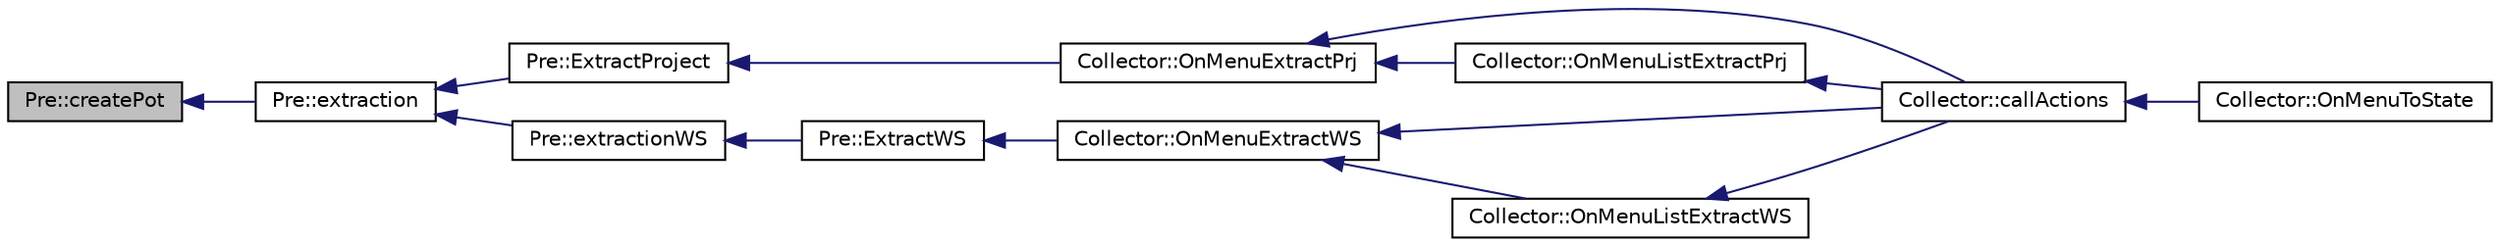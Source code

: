 digraph "Pre::createPot"
{
  edge [fontname="Helvetica",fontsize="10",labelfontname="Helvetica",labelfontsize="10"];
  node [fontname="Helvetica",fontsize="10",shape=record];
  rankdir="LR";
  Node124 [label="Pre::createPot",height=0.2,width=0.4,color="black", fillcolor="grey75", style="filled", fontcolor="black"];
  Node124 -> Node125 [dir="back",color="midnightblue",fontsize="10",style="solid",fontname="Helvetica"];
  Node125 [label="Pre::extraction",height=0.2,width=0.4,color="black", fillcolor="white", style="filled",URL="$class_pre.html#aa8a36aa79595248482a3865095fe0a65",tooltip="Extract the strings translatable from a project. "];
  Node125 -> Node126 [dir="back",color="midnightblue",fontsize="10",style="solid",fontname="Helvetica"];
  Node126 [label="Pre::ExtractProject",height=0.2,width=0.4,color="black", fillcolor="white", style="filled",URL="$class_pre.html#a4324dc0618ec55468f2c1979b2e66f2c",tooltip="Extract strings to be translated. "];
  Node126 -> Node127 [dir="back",color="midnightblue",fontsize="10",style="solid",fontname="Helvetica"];
  Node127 [label="Collector::OnMenuExtractPrj",height=0.2,width=0.4,color="black", fillcolor="white", style="filled",URL="$class_collector.html#af7b748977fb136842774e550b6c915b8",tooltip="Places the status graph in the extracting project report. "];
  Node127 -> Node128 [dir="back",color="midnightblue",fontsize="10",style="solid",fontname="Helvetica"];
  Node128 [label="Collector::callActions",height=0.2,width=0.4,color="black", fillcolor="white", style="filled",URL="$class_collector.html#a772e3452af93d18c7764aed8245af527",tooltip="Call all &#39;OnMenu...()&#39;. "];
  Node128 -> Node129 [dir="back",color="midnightblue",fontsize="10",style="solid",fontname="Helvetica"];
  Node129 [label="Collector::OnMenuToState",height=0.2,width=0.4,color="black", fillcolor="white", style="filled",URL="$class_collector.html#a4d9c1a6b570a3cf86ee6e96d3344531e",tooltip="Only one method for all events. "];
  Node127 -> Node130 [dir="back",color="midnightblue",fontsize="10",style="solid",fontname="Helvetica"];
  Node130 [label="Collector::OnMenuListExtractPrj",height=0.2,width=0.4,color="black", fillcolor="white", style="filled",URL="$class_collector.html#a24cfe1b83b040784e834277da16e0a68",tooltip="Places the status grap in the listing and extract report. "];
  Node130 -> Node128 [dir="back",color="midnightblue",fontsize="10",style="solid",fontname="Helvetica"];
  Node125 -> Node131 [dir="back",color="midnightblue",fontsize="10",style="solid",fontname="Helvetica"];
  Node131 [label="Pre::extractionWS",height=0.2,width=0.4,color="black", fillcolor="white", style="filled",URL="$class_pre.html#a346ee750d8b28d66efbaf2c4342718e8",tooltip="Extract the strings translatable from worspace. "];
  Node131 -> Node132 [dir="back",color="midnightblue",fontsize="10",style="solid",fontname="Helvetica"];
  Node132 [label="Pre::ExtractWS",height=0.2,width=0.4,color="black", fillcolor="white", style="filled",URL="$class_pre.html#a8684f86d5efbdb8e3d688590d28a3179",tooltip="Extract strings to be translated in workspace. "];
  Node132 -> Node133 [dir="back",color="midnightblue",fontsize="10",style="solid",fontname="Helvetica"];
  Node133 [label="Collector::OnMenuExtractWS",height=0.2,width=0.4,color="black", fillcolor="white", style="filled",URL="$class_collector.html#a0dd8300c95e93daf33d5141d38c74c0d",tooltip="Places the status graph in the extracting workspace report. "];
  Node133 -> Node128 [dir="back",color="midnightblue",fontsize="10",style="solid",fontname="Helvetica"];
  Node133 -> Node134 [dir="back",color="midnightblue",fontsize="10",style="solid",fontname="Helvetica"];
  Node134 [label="Collector::OnMenuListExtractWS",height=0.2,width=0.4,color="black", fillcolor="white", style="filled",URL="$class_collector.html#a6f578e146a373e98a2638c6a509ee193",tooltip="Places the status grap in the listing and extract workspace report. "];
  Node134 -> Node128 [dir="back",color="midnightblue",fontsize="10",style="solid",fontname="Helvetica"];
}
